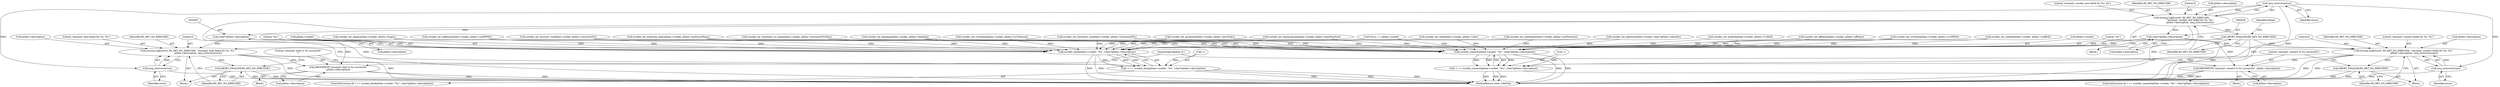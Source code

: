 digraph "0_rsyslog_062d0c671a29f7c6f7dff4a2f1f35df375bbb30b_0@API" {
"1000148" [label="(Call,zmq_strerror(errno))"];
"1000141" [label="(Call,errmsg.LogError(0, RS_RET_NO_ERRCODE,\n                        \"omzmq3: zsocket_new failed for %s: %s\",\n                        pData->description, zmq_strerror(errno)))"];
"1000150" [label="(Call,ABORT_FINALIZE(RS_RET_NO_ERRCODE))"];
"1000410" [label="(Call,errmsg.LogError(0, RS_RET_NO_ERRCODE, \"omzmq3: bind failed for %s: %s\",\n                             pData->description, zmq_strerror(errno)))"];
"1000419" [label="(Call,ABORT_FINALIZE(RS_RET_NO_ERRCODE))"];
"1000421" [label="(Call,DBGPRINTF(\"omzmq3: bind to %s successful\n\",pData->description))"];
"1000443" [label="(Call,errmsg.LogError(0, RS_RET_NO_ERRCODE, \"omzmq3: connect failed for %s: %s\", \n                             pData->description, zmq_strerror(errno)))"];
"1000452" [label="(Call,ABORT_FINALIZE(RS_RET_NO_ERRCODE))"];
"1000454" [label="(Call,DBGPRINTF(\"omzmq3: connect to %s successful\", pData->description))"];
"1000404" [label="(Call,(char*)pData->description)"];
"1000399" [label="(Call,zsocket_bind(pData->socket, \"%s\", (char*)pData->description))"];
"1000396" [label="(Call,-1 == zsocket_bind(pData->socket, \"%s\", (char*)pData->description))"];
"1000437" [label="(Call,(char*)pData->description)"];
"1000432" [label="(Call,zsocket_connect(pData->socket, \"%s\", (char*)pData->description))"];
"1000429" [label="(Call,-1 == zsocket_connect(pData->socket, \"%s\", (char*)pData->description))"];
"1000417" [label="(Call,zmq_strerror(errno))"];
"1000450" [label="(Call,zmq_strerror(errno))"];
"1000140" [label="(Block,)"];
"1000381" [label="(Call,zsocket_set_sndhwm(pData->socket, pData->sndHWM))"];
"1000397" [label="(Call,-1)"];
"1000428" [label="(ControlStructure,if(-1 == zsocket_connect(pData->socket, \"%s\", (char*)pData->description)))"];
"1000445" [label="(Identifier,RS_RET_NO_ERRCODE)"];
"1000394" [label="(Block,)"];
"1000242" [label="(Call,zsocket_set_rcvtimeo(pData->socket, pData->rcvTimeout))"];
"1000450" [label="(Call,zmq_strerror(errno))"];
"1000395" [label="(ControlStructure,if(-1 == zsocket_bind(pData->socket, \"%s\", (char*)pData->description)))"];
"1000436" [label="(Literal,\"%s\")"];
"1000403" [label="(Literal,\"%s\")"];
"1000200" [label="(Call,zsocket_set_linger(pData->socket, pData->linger))"];
"1000414" [label="(Call,pData->description)"];
"1000452" [label="(Call,ABORT_FINALIZE(RS_RET_NO_ERRCODE))"];
"1000284" [label="(Call,zsocket_set_recovery_ivl(pData->socket, pData->recoveryIVL))"];
"1000437" [label="(Call,(char*)pData->description)"];
"1000148" [label="(Call,zmq_strerror(errno))"];
"1000144" [label="(Literal,\"omzmq3: zsocket_new failed for %s: %s\")"];
"1000214" [label="(Call,zsocket_set_backlog(pData->socket, pData->backlog))"];
"1000256" [label="(Call,zsocket_set_maxmsgsize(pData->socket, pData->maxMsgSize))"];
"1000446" [label="(Literal,\"omzmq3: connect failed for %s: %s\")"];
"1000270" [label="(Call,zsocket_set_rate(pData->socket, pData->rate))"];
"1000432" [label="(Call,zsocket_connect(pData->socket, \"%s\", (char*)pData->description))"];
"1000444" [label="(Literal,0)"];
"1000456" [label="(Call,pData->description)"];
"1000451" [label="(Identifier,errno)"];
"1000442" [label="(Block,)"];
"1000419" [label="(Call,ABORT_FINALIZE(RS_RET_NO_ERRCODE))"];
"1000461" [label="(MethodReturn,static rsRetVal)"];
"1000404" [label="(Call,(char*)pData->description)"];
"1000154" [label="(Identifier,pData)"];
"1000427" [label="(Block,)"];
"1000447" [label="(Call,pData->description)"];
"1000151" [label="(Identifier,RS_RET_NO_ERRCODE)"];
"1000186" [label="(Call,zsocket_set_sndbuf(pData->socket, pData->rcvBuf))"];
"1000433" [label="(Call,pData->socket)"];
"1000418" [label="(Identifier,errno)"];
"1000400" [label="(Call,pData->socket)"];
"1000150" [label="(Call,ABORT_FINALIZE(RS_RET_NO_ERRCODE))"];
"1000298" [label="(Call,zsocket_set_multicast_hops(pData->socket, pData->multicastHops))"];
"1000429" [label="(Call,-1 == zsocket_connect(pData->socket, \"%s\", (char*)pData->description))"];
"1000411" [label="(Literal,0)"];
"1000413" [label="(Literal,\"omzmq3: bind failed for %s: %s\")"];
"1000326" [label="(Call,zsocket_set_reconnect_ivl_max(pData->socket, pData->reconnectIVLMax))"];
"1000459" [label="(JumpTarget,finalize_it:)"];
"1000453" [label="(Identifier,RS_RET_NO_ERRCODE)"];
"1000454" [label="(Call,DBGPRINTF(\"omzmq3: connect to %s successful\", pData->description))"];
"1000406" [label="(Call,pData->description)"];
"1000149" [label="(Identifier,errno)"];
"1000396" [label="(Call,-1 == zsocket_bind(pData->socket, \"%s\", (char*)pData->description))"];
"1000312" [label="(Call,zsocket_set_reconnect_ivl(pData->socket, pData->reconnectIVL))"];
"1000143" [label="(Identifier,RS_RET_NO_ERRCODE)"];
"1000340" [label="(Call,zsocket_set_ipv4only(pData->socket, pData->ipv4Only))"];
"1000142" [label="(Literal,0)"];
"1000412" [label="(Identifier,RS_RET_NO_ERRCODE)"];
"1000417" [label="(Call,zmq_strerror(errno))"];
"1000423" [label="(Call,pData->description)"];
"1000455" [label="(Literal,\"omzmq3: connect to %s successful\")"];
"1000420" [label="(Identifier,RS_RET_NO_ERRCODE)"];
"1000410" [label="(Call,errmsg.LogError(0, RS_RET_NO_ERRCODE, \"omzmq3: bind failed for %s: %s\",\n                             pData->description, zmq_strerror(errno)))"];
"1000135" [label="(Call,NULL == pData->socket)"];
"1000439" [label="(Call,pData->description)"];
"1000228" [label="(Call,zsocket_set_sndtimeo(pData->socket, pData->sndTimeout))"];
"1000156" [label="(Call,zsocket_set_identity(pData->socket, (char*)pData->identity))"];
"1000353" [label="(Call,zsocket_set_affinity(pData->socket, pData->affinity))"];
"1000430" [label="(Call,-1)"];
"1000409" [label="(Block,)"];
"1000421" [label="(Call,DBGPRINTF(\"omzmq3: bind to %s successful\n\",pData->description))"];
"1000422" [label="(Literal,\"omzmq3: bind to %s successful\n\")"];
"1000399" [label="(Call,zsocket_bind(pData->socket, \"%s\", (char*)pData->description))"];
"1000141" [label="(Call,errmsg.LogError(0, RS_RET_NO_ERRCODE,\n                        \"omzmq3: zsocket_new failed for %s: %s\",\n                        pData->description, zmq_strerror(errno)))"];
"1000367" [label="(Call,zsocket_set_rcvhwm(pData->socket, pData->rcvHWM))"];
"1000443" [label="(Call,errmsg.LogError(0, RS_RET_NO_ERRCODE, \"omzmq3: connect failed for %s: %s\", \n                             pData->description, zmq_strerror(errno)))"];
"1000172" [label="(Call,zsocket_set_sndbuf(pData->socket, pData->sndBuf))"];
"1000145" [label="(Call,pData->description)"];
"1000148" -> "1000141"  [label="AST: "];
"1000148" -> "1000149"  [label="CFG: "];
"1000149" -> "1000148"  [label="AST: "];
"1000141" -> "1000148"  [label="CFG: "];
"1000148" -> "1000461"  [label="DDG: "];
"1000148" -> "1000141"  [label="DDG: "];
"1000148" -> "1000417"  [label="DDG: "];
"1000148" -> "1000450"  [label="DDG: "];
"1000141" -> "1000140"  [label="AST: "];
"1000142" -> "1000141"  [label="AST: "];
"1000143" -> "1000141"  [label="AST: "];
"1000144" -> "1000141"  [label="AST: "];
"1000145" -> "1000141"  [label="AST: "];
"1000151" -> "1000141"  [label="CFG: "];
"1000141" -> "1000461"  [label="DDG: "];
"1000141" -> "1000461"  [label="DDG: "];
"1000141" -> "1000150"  [label="DDG: "];
"1000141" -> "1000404"  [label="DDG: "];
"1000141" -> "1000437"  [label="DDG: "];
"1000150" -> "1000140"  [label="AST: "];
"1000150" -> "1000151"  [label="CFG: "];
"1000151" -> "1000150"  [label="AST: "];
"1000154" -> "1000150"  [label="CFG: "];
"1000150" -> "1000461"  [label="DDG: "];
"1000150" -> "1000461"  [label="DDG: "];
"1000150" -> "1000410"  [label="DDG: "];
"1000150" -> "1000443"  [label="DDG: "];
"1000410" -> "1000409"  [label="AST: "];
"1000410" -> "1000417"  [label="CFG: "];
"1000411" -> "1000410"  [label="AST: "];
"1000412" -> "1000410"  [label="AST: "];
"1000413" -> "1000410"  [label="AST: "];
"1000414" -> "1000410"  [label="AST: "];
"1000417" -> "1000410"  [label="AST: "];
"1000420" -> "1000410"  [label="CFG: "];
"1000410" -> "1000461"  [label="DDG: "];
"1000410" -> "1000461"  [label="DDG: "];
"1000404" -> "1000410"  [label="DDG: "];
"1000417" -> "1000410"  [label="DDG: "];
"1000410" -> "1000419"  [label="DDG: "];
"1000410" -> "1000421"  [label="DDG: "];
"1000419" -> "1000409"  [label="AST: "];
"1000419" -> "1000420"  [label="CFG: "];
"1000420" -> "1000419"  [label="AST: "];
"1000422" -> "1000419"  [label="CFG: "];
"1000419" -> "1000461"  [label="DDG: "];
"1000419" -> "1000461"  [label="DDG: "];
"1000421" -> "1000394"  [label="AST: "];
"1000421" -> "1000423"  [label="CFG: "];
"1000422" -> "1000421"  [label="AST: "];
"1000423" -> "1000421"  [label="AST: "];
"1000459" -> "1000421"  [label="CFG: "];
"1000421" -> "1000461"  [label="DDG: "];
"1000421" -> "1000461"  [label="DDG: "];
"1000404" -> "1000421"  [label="DDG: "];
"1000443" -> "1000442"  [label="AST: "];
"1000443" -> "1000450"  [label="CFG: "];
"1000444" -> "1000443"  [label="AST: "];
"1000445" -> "1000443"  [label="AST: "];
"1000446" -> "1000443"  [label="AST: "];
"1000447" -> "1000443"  [label="AST: "];
"1000450" -> "1000443"  [label="AST: "];
"1000453" -> "1000443"  [label="CFG: "];
"1000443" -> "1000461"  [label="DDG: "];
"1000443" -> "1000461"  [label="DDG: "];
"1000437" -> "1000443"  [label="DDG: "];
"1000450" -> "1000443"  [label="DDG: "];
"1000443" -> "1000452"  [label="DDG: "];
"1000443" -> "1000454"  [label="DDG: "];
"1000452" -> "1000442"  [label="AST: "];
"1000452" -> "1000453"  [label="CFG: "];
"1000453" -> "1000452"  [label="AST: "];
"1000455" -> "1000452"  [label="CFG: "];
"1000452" -> "1000461"  [label="DDG: "];
"1000452" -> "1000461"  [label="DDG: "];
"1000454" -> "1000427"  [label="AST: "];
"1000454" -> "1000456"  [label="CFG: "];
"1000455" -> "1000454"  [label="AST: "];
"1000456" -> "1000454"  [label="AST: "];
"1000459" -> "1000454"  [label="CFG: "];
"1000454" -> "1000461"  [label="DDG: "];
"1000454" -> "1000461"  [label="DDG: "];
"1000437" -> "1000454"  [label="DDG: "];
"1000404" -> "1000399"  [label="AST: "];
"1000404" -> "1000406"  [label="CFG: "];
"1000405" -> "1000404"  [label="AST: "];
"1000406" -> "1000404"  [label="AST: "];
"1000399" -> "1000404"  [label="CFG: "];
"1000404" -> "1000399"  [label="DDG: "];
"1000399" -> "1000396"  [label="AST: "];
"1000400" -> "1000399"  [label="AST: "];
"1000403" -> "1000399"  [label="AST: "];
"1000396" -> "1000399"  [label="CFG: "];
"1000399" -> "1000461"  [label="DDG: "];
"1000399" -> "1000461"  [label="DDG: "];
"1000399" -> "1000396"  [label="DDG: "];
"1000399" -> "1000396"  [label="DDG: "];
"1000399" -> "1000396"  [label="DDG: "];
"1000186" -> "1000399"  [label="DDG: "];
"1000200" -> "1000399"  [label="DDG: "];
"1000284" -> "1000399"  [label="DDG: "];
"1000156" -> "1000399"  [label="DDG: "];
"1000298" -> "1000399"  [label="DDG: "];
"1000312" -> "1000399"  [label="DDG: "];
"1000367" -> "1000399"  [label="DDG: "];
"1000228" -> "1000399"  [label="DDG: "];
"1000381" -> "1000399"  [label="DDG: "];
"1000172" -> "1000399"  [label="DDG: "];
"1000214" -> "1000399"  [label="DDG: "];
"1000256" -> "1000399"  [label="DDG: "];
"1000353" -> "1000399"  [label="DDG: "];
"1000326" -> "1000399"  [label="DDG: "];
"1000340" -> "1000399"  [label="DDG: "];
"1000270" -> "1000399"  [label="DDG: "];
"1000135" -> "1000399"  [label="DDG: "];
"1000242" -> "1000399"  [label="DDG: "];
"1000396" -> "1000395"  [label="AST: "];
"1000397" -> "1000396"  [label="AST: "];
"1000411" -> "1000396"  [label="CFG: "];
"1000422" -> "1000396"  [label="CFG: "];
"1000396" -> "1000461"  [label="DDG: "];
"1000396" -> "1000461"  [label="DDG: "];
"1000396" -> "1000461"  [label="DDG: "];
"1000397" -> "1000396"  [label="DDG: "];
"1000437" -> "1000432"  [label="AST: "];
"1000437" -> "1000439"  [label="CFG: "];
"1000438" -> "1000437"  [label="AST: "];
"1000439" -> "1000437"  [label="AST: "];
"1000432" -> "1000437"  [label="CFG: "];
"1000437" -> "1000432"  [label="DDG: "];
"1000432" -> "1000429"  [label="AST: "];
"1000433" -> "1000432"  [label="AST: "];
"1000436" -> "1000432"  [label="AST: "];
"1000429" -> "1000432"  [label="CFG: "];
"1000432" -> "1000461"  [label="DDG: "];
"1000432" -> "1000461"  [label="DDG: "];
"1000432" -> "1000429"  [label="DDG: "];
"1000432" -> "1000429"  [label="DDG: "];
"1000432" -> "1000429"  [label="DDG: "];
"1000186" -> "1000432"  [label="DDG: "];
"1000200" -> "1000432"  [label="DDG: "];
"1000284" -> "1000432"  [label="DDG: "];
"1000156" -> "1000432"  [label="DDG: "];
"1000298" -> "1000432"  [label="DDG: "];
"1000312" -> "1000432"  [label="DDG: "];
"1000367" -> "1000432"  [label="DDG: "];
"1000228" -> "1000432"  [label="DDG: "];
"1000381" -> "1000432"  [label="DDG: "];
"1000172" -> "1000432"  [label="DDG: "];
"1000214" -> "1000432"  [label="DDG: "];
"1000256" -> "1000432"  [label="DDG: "];
"1000353" -> "1000432"  [label="DDG: "];
"1000326" -> "1000432"  [label="DDG: "];
"1000340" -> "1000432"  [label="DDG: "];
"1000270" -> "1000432"  [label="DDG: "];
"1000135" -> "1000432"  [label="DDG: "];
"1000242" -> "1000432"  [label="DDG: "];
"1000429" -> "1000428"  [label="AST: "];
"1000430" -> "1000429"  [label="AST: "];
"1000444" -> "1000429"  [label="CFG: "];
"1000455" -> "1000429"  [label="CFG: "];
"1000429" -> "1000461"  [label="DDG: "];
"1000429" -> "1000461"  [label="DDG: "];
"1000429" -> "1000461"  [label="DDG: "];
"1000430" -> "1000429"  [label="DDG: "];
"1000417" -> "1000418"  [label="CFG: "];
"1000418" -> "1000417"  [label="AST: "];
"1000417" -> "1000461"  [label="DDG: "];
"1000450" -> "1000451"  [label="CFG: "];
"1000451" -> "1000450"  [label="AST: "];
"1000450" -> "1000461"  [label="DDG: "];
}
